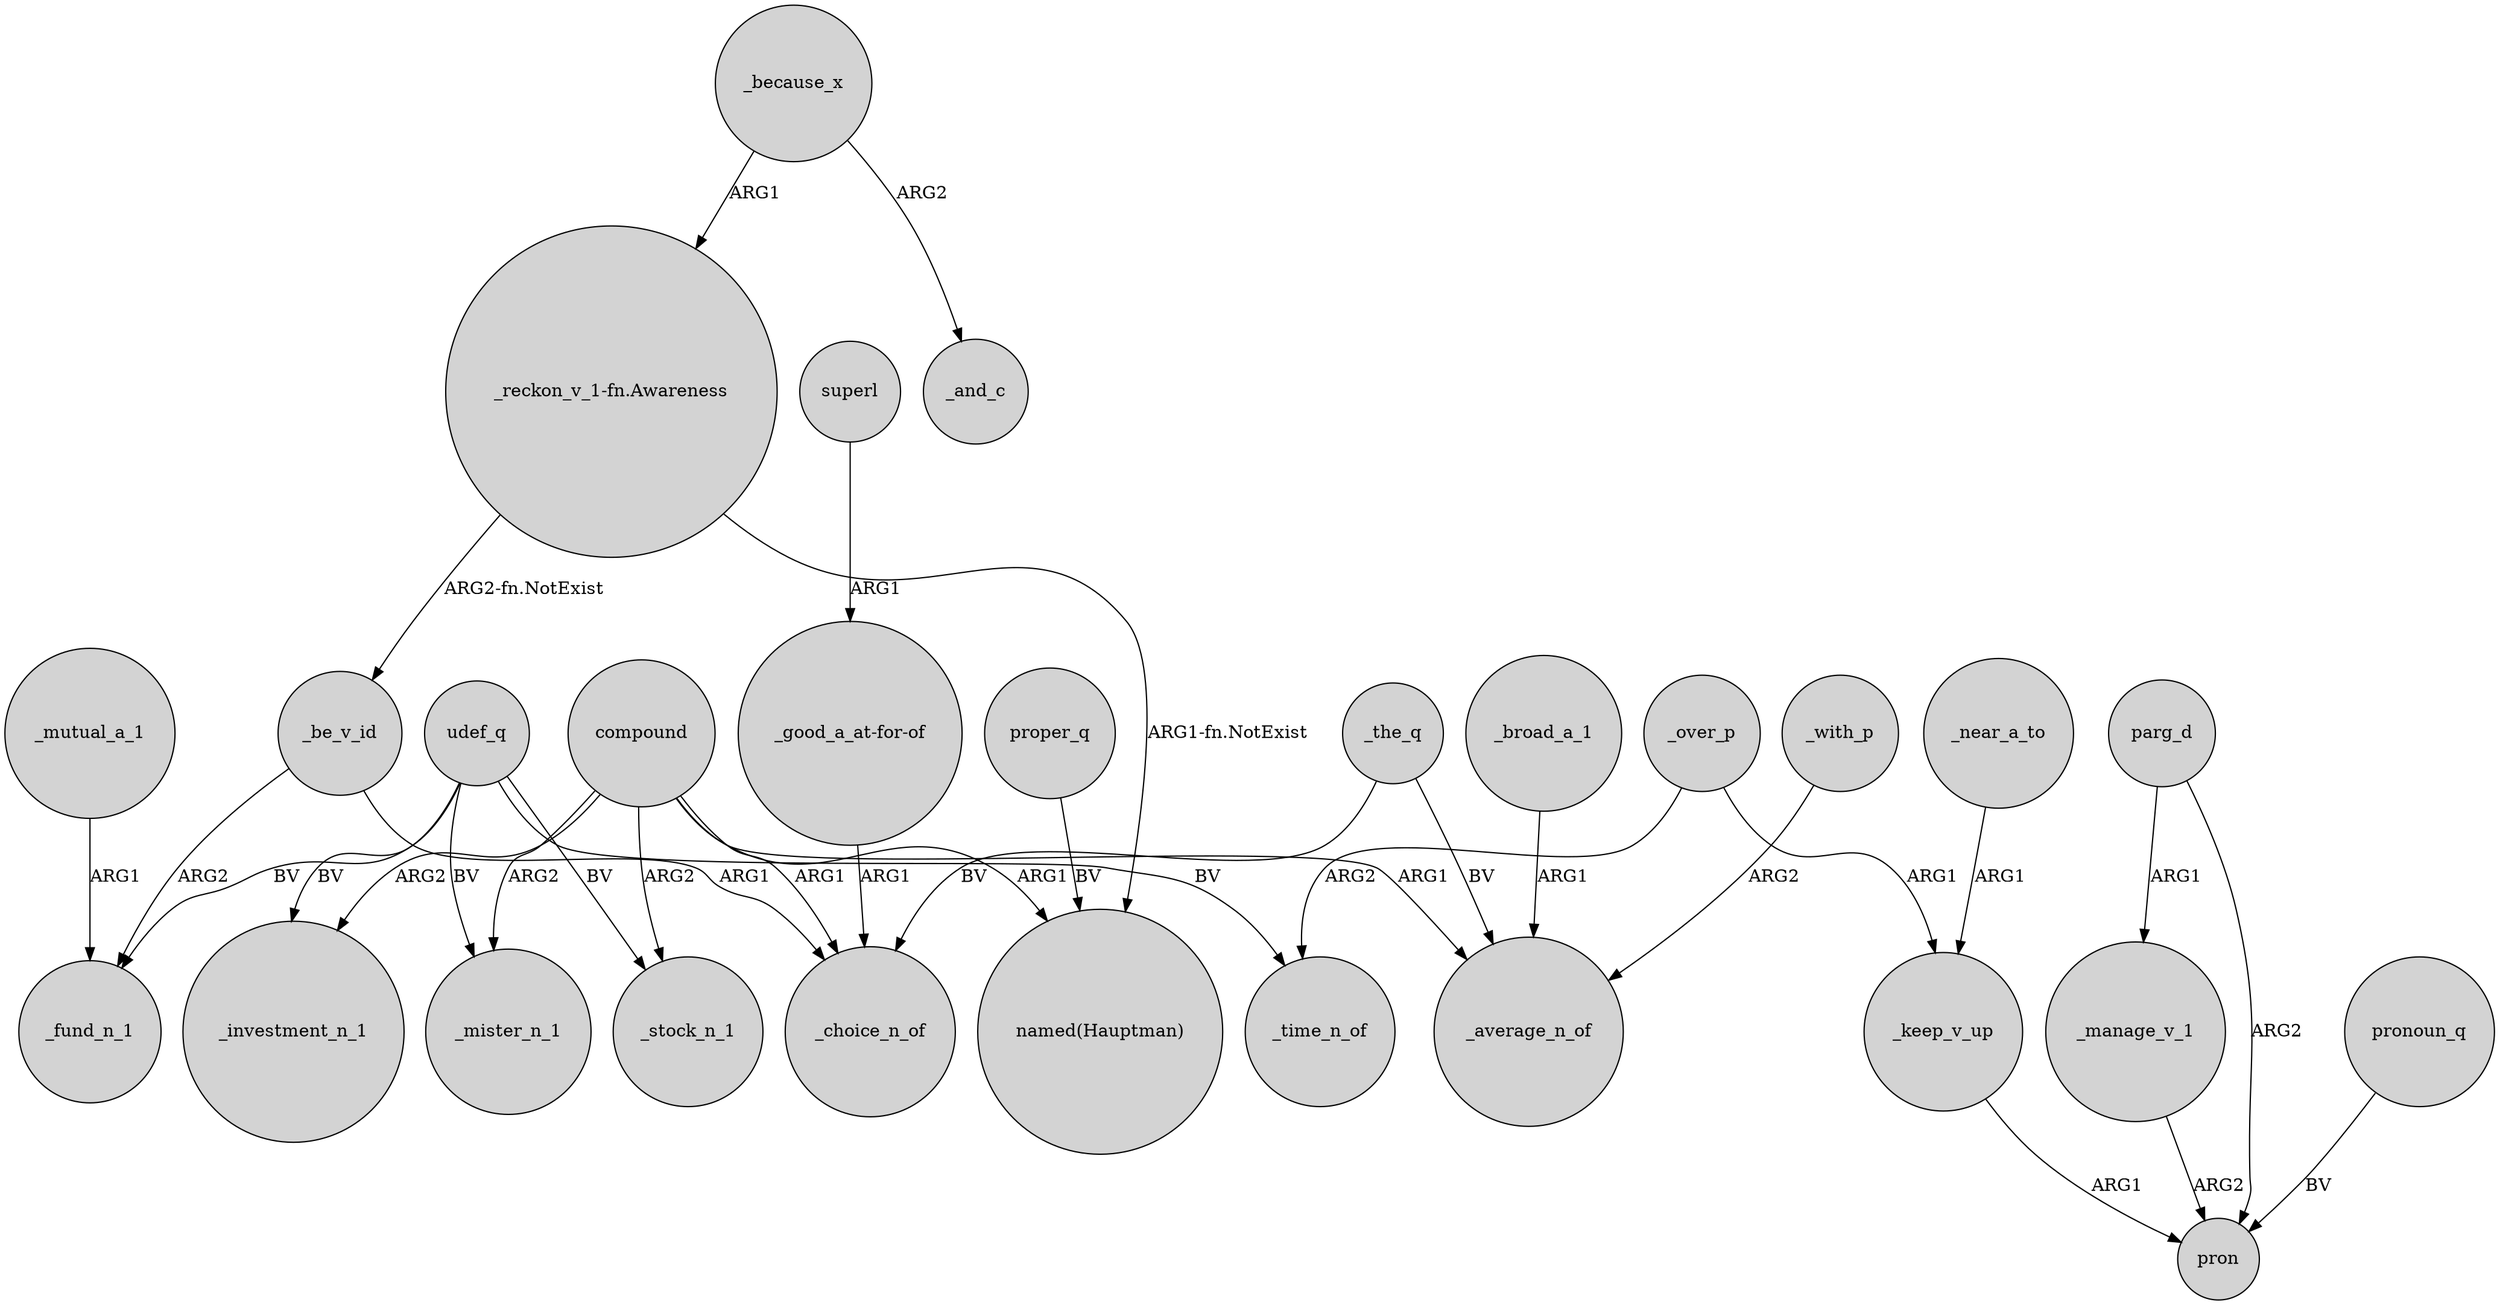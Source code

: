 digraph {
	node [shape=circle style=filled]
	_be_v_id -> _fund_n_1 [label=ARG2]
	_mutual_a_1 -> _fund_n_1 [label=ARG1]
	_manage_v_1 -> pron [label=ARG2]
	compound -> _mister_n_1 [label=ARG2]
	parg_d -> _manage_v_1 [label=ARG1]
	udef_q -> _mister_n_1 [label=BV]
	_over_p -> _keep_v_up [label=ARG1]
	compound -> _investment_n_1 [label=ARG2]
	_the_q -> _choice_n_of [label=BV]
	"_good_a_at-for-of" -> _choice_n_of [label=ARG1]
	"_reckon_v_1-fn.Awareness" -> _be_v_id [label="ARG2-fn.NotExist"]
	compound -> _average_n_of [label=ARG1]
	parg_d -> pron [label=ARG2]
	compound -> _stock_n_1 [label=ARG2]
	"_reckon_v_1-fn.Awareness" -> "named(Hauptman)" [label="ARG1-fn.NotExist"]
	pronoun_q -> pron [label=BV]
	proper_q -> "named(Hauptman)" [label=BV]
	_broad_a_1 -> _average_n_of [label=ARG1]
	_over_p -> _time_n_of [label=ARG2]
	compound -> _choice_n_of [label=ARG1]
	udef_q -> _stock_n_1 [label=BV]
	superl -> "_good_a_at-for-of" [label=ARG1]
	_the_q -> _average_n_of [label=BV]
	udef_q -> _time_n_of [label=BV]
	_because_x -> "_reckon_v_1-fn.Awareness" [label=ARG1]
	udef_q -> _fund_n_1 [label=BV]
	udef_q -> _investment_n_1 [label=BV]
	_keep_v_up -> pron [label=ARG1]
	_near_a_to -> _keep_v_up [label=ARG1]
	compound -> "named(Hauptman)" [label=ARG1]
	_with_p -> _average_n_of [label=ARG2]
	_be_v_id -> _choice_n_of [label=ARG1]
	_because_x -> _and_c [label=ARG2]
}
